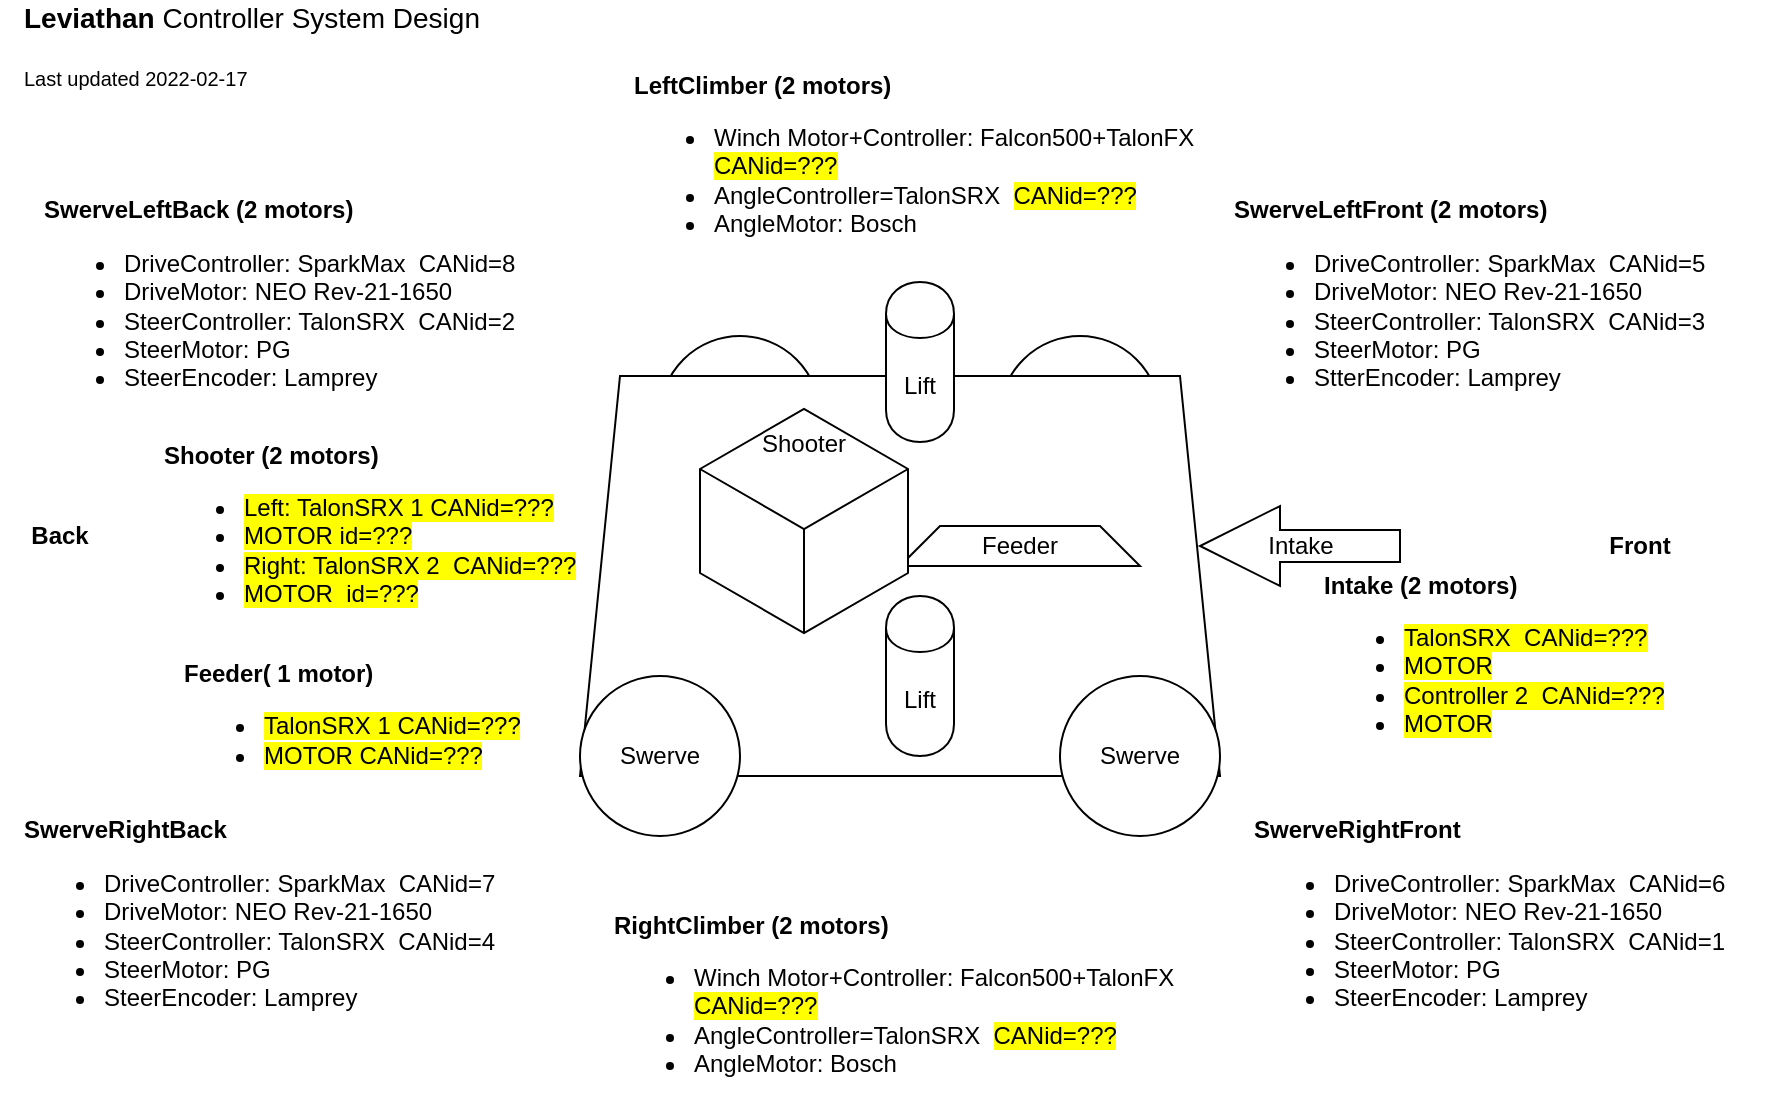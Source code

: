 <mxfile pages="1" version="11.2.4" type="device"><diagram id="aq-imfE5DwpCmfUWSRYW" name="Page-1"><mxGraphModel dx="1024" dy="604" grid="1" gridSize="10" guides="1" tooltips="1" connect="1" arrows="1" fold="1" page="1" pageScale="1" pageWidth="850" pageHeight="1100" math="0" shadow="0"><root><mxCell id="0"/><mxCell id="1" parent="0"/><mxCell id="cp7FcNCNcbtFY4MHZvsh-2" value="Swerve" style="ellipse;whiteSpace=wrap;html=1;" vertex="1" parent="1"><mxGeometry x="340" y="180" width="80" height="80" as="geometry"/></mxCell><mxCell id="cp7FcNCNcbtFY4MHZvsh-1" value="Swerve" style="ellipse;whiteSpace=wrap;html=1;" vertex="1" parent="1"><mxGeometry x="510" y="180" width="80" height="80" as="geometry"/></mxCell><mxCell id="OiVuoZo3RGiIisSlQevk-1" value="" style="shape=trapezoid;perimeter=trapezoidPerimeter;whiteSpace=wrap;html=1;fixedSize=1;" parent="1" vertex="1"><mxGeometry x="300" y="200" width="320" height="200" as="geometry"/></mxCell><mxCell id="OiVuoZo3RGiIisSlQevk-6" value="&lt;b&gt;LeftClimber (2 motors)&lt;/b&gt;&lt;br&gt;&lt;ul&gt;&lt;li&gt;Winch Motor+Controller: Falcon500+TalonFX&amp;nbsp; &lt;span style=&quot;background-color: rgb(255 , 255 , 0)&quot;&gt;CANid=???&lt;/span&gt;&lt;br&gt;&lt;/li&gt;&lt;li&gt;AngleController=TalonSRX&amp;nbsp; &lt;span style=&quot;background-color: rgb(255 , 255 , 0)&quot;&gt;CANid=???&lt;/span&gt;&lt;/li&gt;&lt;li&gt;AngleMotor: Bosch&lt;/li&gt;&lt;/ul&gt;" style="text;html=1;strokeColor=none;fillColor=none;align=left;verticalAlign=middle;whiteSpace=wrap;rounded=0;" parent="1" vertex="1"><mxGeometry x="325" y="80" width="310" height="30" as="geometry"/></mxCell><mxCell id="OiVuoZo3RGiIisSlQevk-7" value="&lt;b&gt;SwerveRightBack&lt;/b&gt;&lt;br&gt;&lt;ul&gt;&lt;li&gt;DriveController: SparkMax&amp;nbsp; CANid=7&lt;/li&gt;&lt;li&gt;DriveMotor: NEO Rev-21-1650&lt;/li&gt;&lt;li&gt;SteerController: TalonSRX&amp;nbsp; CANid=4&lt;/li&gt;&lt;li&gt;SteerMotor: PG&lt;/li&gt;&lt;li&gt;SteerEncoder: Lamprey&lt;/li&gt;&lt;/ul&gt;" style="text;html=1;strokeColor=none;fillColor=none;align=left;verticalAlign=middle;whiteSpace=wrap;rounded=0;" parent="1" vertex="1"><mxGeometry x="20" y="460" width="270" height="30" as="geometry"/></mxCell><mxCell id="OiVuoZo3RGiIisSlQevk-9" value="&lt;b&gt;SwerveRightFront&lt;/b&gt;&lt;br&gt;&lt;ul&gt;&lt;li&gt;DriveController: SparkMax&amp;nbsp; CANid=6&lt;/li&gt;&lt;li&gt;DriveMotor: NEO Rev-21-1650&lt;/li&gt;&lt;li&gt;SteerController: TalonSRX&amp;nbsp; CANid=1&lt;/li&gt;&lt;li&gt;SteerMotor: PG&lt;/li&gt;&lt;li&gt;SteerEncoder: Lamprey&lt;/li&gt;&lt;/ul&gt;" style="text;html=1;strokeColor=none;fillColor=none;align=left;verticalAlign=middle;whiteSpace=wrap;rounded=0;" parent="1" vertex="1"><mxGeometry x="635" y="460" width="265" height="30" as="geometry"/></mxCell><mxCell id="OiVuoZo3RGiIisSlQevk-10" value="&lt;b&gt;SwerveLeftFront (2 motors)&lt;/b&gt;&lt;br&gt;&lt;ul&gt;&lt;li&gt;DriveController: SparkMax&amp;nbsp; CANid=5&lt;/li&gt;&lt;li&gt;DriveMotor: NEO Rev-21-1650&lt;/li&gt;&lt;li&gt;SteerController: TalonSRX&amp;nbsp; CANid=3&lt;/li&gt;&lt;li&gt;SteerMotor: PG&lt;/li&gt;&lt;li&gt;StterEncoder: Lamprey&lt;/li&gt;&lt;/ul&gt;" style="text;html=1;strokeColor=none;fillColor=none;align=left;verticalAlign=middle;whiteSpace=wrap;rounded=0;" parent="1" vertex="1"><mxGeometry x="625" y="150" width="270" height="30" as="geometry"/></mxCell><mxCell id="OiVuoZo3RGiIisSlQevk-11" value="Front" style="text;html=1;strokeColor=none;fillColor=none;align=center;verticalAlign=middle;whiteSpace=wrap;rounded=0;fontStyle=1" parent="1" vertex="1"><mxGeometry x="800" y="270" width="60" height="30" as="geometry"/></mxCell><mxCell id="OiVuoZo3RGiIisSlQevk-12" value="Back" style="text;html=1;strokeColor=none;fillColor=none;align=center;verticalAlign=middle;whiteSpace=wrap;rounded=0;fontStyle=1" parent="1" vertex="1"><mxGeometry x="10" y="265" width="60" height="30" as="geometry"/></mxCell><mxCell id="OiVuoZo3RGiIisSlQevk-15" value="&lt;b&gt;SwerveLeftBack (2 motors)&lt;/b&gt;&lt;br&gt;&lt;ul&gt;&lt;li&gt;DriveController: SparkMax&amp;nbsp; CANid=8&lt;/li&gt;&lt;li&gt;DriveMotor: NEO Rev-21-1650&lt;/li&gt;&lt;li&gt;SteerController: TalonSRX&amp;nbsp; CANid=2&lt;/li&gt;&lt;li&gt;SteerMotor: PG&lt;/li&gt;&lt;li&gt;SteerEncoder: Lamprey&lt;/li&gt;&lt;/ul&gt;" style="text;html=1;strokeColor=none;fillColor=none;align=left;verticalAlign=middle;whiteSpace=wrap;rounded=0;" parent="1" vertex="1"><mxGeometry x="30" y="150" width="270" height="30" as="geometry"/></mxCell><mxCell id="OiVuoZo3RGiIisSlQevk-16" value="&lt;span style=&quot;color: rgba(0 , 0 , 0 , 0) ; font-family: monospace ; font-size: 0px&quot;&gt;%3CmxGraphModel%3E%3Croot%3E%3CmxCell%20id%3D%220%22%2F%3E%3CmxCell%20id%3D%221%22%20parent%3D%220%22%2F%3E%3CmxCell%20id%3D%222%22%20value%3D%22%26lt%3Bb%26gt%3BLeftClimber%20(Winch%20motor%2C%20Angle%20motor)%26lt%3B%2Fb%26gt%3B%26lt%3Bbr%26gt%3B%26lt%3Bul%26gt%3B%26lt%3Bli%26gt%3B%26lt%3Bspan%26gt%3BTalonSRX%26amp%3Bnbsp%3B%20CANid%3D%3F%3F%3F%26lt%3B%2Fspan%26gt%3B%26lt%3Bbr%26gt%3B%26lt%3B%2Fli%26gt%3B%26lt%3Bli%26gt%3BWinch%3A%20FalconFX%20CANid%3D%3F%3F%3F%26lt%3B%2Fli%26gt%3B%26lt%3Bli%26gt%3BAngleController%3F%3F%3F%26lt%3B%2Fli%26gt%3B%26lt%3Bli%26gt%3BAngle%20Motor%3F%3F%3F%26lt%3B%2Fli%26gt%3B%26lt%3B%2Ful%26gt%3B%22%20style%3D%22text%3Bhtml%3D1%3BstrokeColor%3Dnone%3BfillColor%3Dnone%3Balign%3Dleft%3BverticalAlign%3Dmiddle%3BwhiteSpace%3Dwrap%3Brounded%3D0%3B%22%20vertex%3D%221%22%20parent%3D%221%22%3E%3CmxGeometry%20x%3D%22350%22%20y%3D%2280%22%20width%3D%22250%22%20height%3D%2230%22%20as%3D%22geometry%22%2F%3E%3C%2FmxCell%3E%3C%2Froot%3E%3C%2FmxGraphModel%3E&lt;/span&gt;" style="text;html=1;strokeColor=none;fillColor=none;align=left;verticalAlign=middle;whiteSpace=wrap;rounded=0;" parent="1" vertex="1"><mxGeometry x="370" y="460" width="220" height="30" as="geometry"/></mxCell><mxCell id="OiVuoZo3RGiIisSlQevk-2" value="Swerve" style="ellipse;whiteSpace=wrap;html=1;" parent="1" vertex="1"><mxGeometry x="300" y="350" width="80" height="80" as="geometry"/></mxCell><mxCell id="OiVuoZo3RGiIisSlQevk-5" value="Swerve" style="ellipse;whiteSpace=wrap;html=1;" parent="1" vertex="1"><mxGeometry x="540" y="350" width="80" height="80" as="geometry"/></mxCell><mxCell id="OiVuoZo3RGiIisSlQevk-20" value="Intake" style="html=1;shadow=0;dashed=0;align=center;verticalAlign=middle;shape=mxgraph.arrows2.arrow;dy=0.6;dx=40;flipH=1;notch=0;" parent="1" vertex="1"><mxGeometry x="610" y="265" width="100" height="40" as="geometry"/></mxCell><mxCell id="OiVuoZo3RGiIisSlQevk-21" value="&lt;b&gt;Intake (2 motors)&lt;/b&gt;&lt;br&gt;&lt;ul&gt;&lt;li&gt;&lt;span style=&quot;background-color: rgb(255 , 255 , 0)&quot;&gt;&lt;span&gt;TalonSRX&amp;nbsp; CANid=???&lt;/span&gt;&lt;br&gt;&lt;/span&gt;&lt;/li&gt;&lt;li&gt;&lt;span style=&quot;background-color: rgb(255 , 255 , 0)&quot;&gt;MOTOR&lt;/span&gt;&lt;/li&gt;&lt;li&gt;&lt;span style=&quot;background-color: rgb(255 , 255 , 0)&quot;&gt;Controller 2&amp;nbsp; CANid=???&lt;/span&gt;&lt;/li&gt;&lt;li&gt;&lt;span style=&quot;background-color: rgb(255 , 255 , 0)&quot;&gt;MOTOR&lt;/span&gt;&lt;/li&gt;&lt;/ul&gt;" style="text;html=1;strokeColor=none;fillColor=none;align=left;verticalAlign=middle;whiteSpace=wrap;rounded=0;" parent="1" vertex="1"><mxGeometry x="670" y="330" width="220" height="30" as="geometry"/></mxCell><mxCell id="OiVuoZo3RGiIisSlQevk-25" value="&lt;b&gt;Shooter (2 motors)&lt;/b&gt;&lt;br&gt;&lt;ul&gt;&lt;li&gt;&lt;span style=&quot;background-color: rgb(255 , 255 , 0)&quot;&gt;&lt;span&gt;Left: TalonSRX 1 CANid=???&lt;/span&gt;&lt;br&gt;&lt;/span&gt;&lt;/li&gt;&lt;li&gt;&lt;span style=&quot;background-color: rgb(255 , 255 , 0)&quot;&gt;MOTOR id=???&lt;/span&gt;&lt;/li&gt;&lt;li&gt;&lt;span style=&quot;background-color: rgb(255 , 255 , 0)&quot;&gt;Right: TalonSRX 2&amp;nbsp; CANid=???&lt;/span&gt;&lt;/li&gt;&lt;li&gt;&lt;span style=&quot;background-color: rgb(255 , 255 , 0)&quot;&gt;MOTOR&amp;nbsp; id=???&lt;/span&gt;&lt;/li&gt;&lt;/ul&gt;" style="text;html=1;strokeColor=none;fillColor=none;align=left;verticalAlign=middle;whiteSpace=wrap;rounded=0;" parent="1" vertex="1"><mxGeometry x="90" y="265" width="220" height="30" as="geometry"/></mxCell><mxCell id="OiVuoZo3RGiIisSlQevk-28" value="&lt;b&gt;Feeder( 1 motor)&lt;/b&gt;&lt;br&gt;&lt;ul&gt;&lt;li&gt;&lt;span style=&quot;background-color: rgb(255 , 255 , 0)&quot;&gt;&lt;span&gt;TalonSRX 1 CANid=???&lt;/span&gt;&lt;br&gt;&lt;/span&gt;&lt;/li&gt;&lt;li&gt;&lt;span style=&quot;background-color: rgb(255 , 255 , 0)&quot;&gt;MOTOR CANid=???&lt;/span&gt;&lt;/li&gt;&lt;/ul&gt;" style="text;html=1;strokeColor=none;fillColor=none;align=left;verticalAlign=middle;whiteSpace=wrap;rounded=0;" parent="1" vertex="1"><mxGeometry x="100" y="360" width="220" height="30" as="geometry"/></mxCell><mxCell id="OiVuoZo3RGiIisSlQevk-30" value="Feeder" style="shape=trapezoid;perimeter=trapezoidPerimeter;whiteSpace=wrap;html=1;fixedSize=1;" parent="1" vertex="1"><mxGeometry x="460" y="275" width="120" height="20" as="geometry"/></mxCell><mxCell id="OiVuoZo3RGiIisSlQevk-31" value="&lt;font style=&quot;font-size: 14px&quot;&gt;&lt;b&gt;Leviathan&amp;nbsp;&lt;/b&gt;Controller System Design&lt;/font&gt;&lt;br&gt;&lt;br&gt;&lt;font style=&quot;font-size: 10px&quot;&gt;Last updated 2022-02-17&lt;/font&gt;" style="text;html=1;strokeColor=none;fillColor=none;align=left;verticalAlign=middle;whiteSpace=wrap;rounded=0;" parent="1" vertex="1"><mxGeometry x="20" y="20" width="245" height="30" as="geometry"/></mxCell><mxCell id="TTNxWCvt8wce7vHE9U5l-1" value="&lt;b&gt;RightClimber (2 motors)&lt;/b&gt;&lt;br&gt;&lt;ul&gt;&lt;li&gt;Winch Motor+Controller: Falcon500+TalonFX&amp;nbsp; &lt;span style=&quot;background-color: rgb(255 , 255 , 0)&quot;&gt;CANid=???&lt;/span&gt;&lt;br&gt;&lt;/li&gt;&lt;li&gt;AngleController=TalonSRX&amp;nbsp; &lt;span style=&quot;background-color: rgb(255 , 255 , 0)&quot;&gt;CANid=???&lt;/span&gt;&lt;/li&gt;&lt;li&gt;AngleMotor: Bosch&lt;/li&gt;&lt;/ul&gt;" style="text;html=1;strokeColor=none;fillColor=none;align=left;verticalAlign=middle;whiteSpace=wrap;rounded=0;" parent="1" vertex="1"><mxGeometry x="315" y="500" width="310" height="30" as="geometry"/></mxCell><mxCell id="LB-zJTjSO46LuUQrTRhr-2" value="Shooter" style="html=1;whiteSpace=wrap;aspect=fixed;shape=isoCube;backgroundOutline=1;verticalAlign=top;spacingTop=5;" parent="1" vertex="1"><mxGeometry x="360" y="215" width="104" height="115" as="geometry"/></mxCell><mxCell id="LB-zJTjSO46LuUQrTRhr-3" value="Lift" style="shape=cylinder;whiteSpace=wrap;html=1;boundedLbl=1;backgroundOutline=1;" parent="1" vertex="1"><mxGeometry x="453" y="153" width="34" height="80" as="geometry"/></mxCell><mxCell id="LB-zJTjSO46LuUQrTRhr-4" value="Lift" style="shape=cylinder;whiteSpace=wrap;html=1;boundedLbl=1;backgroundOutline=1;" parent="1" vertex="1"><mxGeometry x="453" y="310" width="34" height="80" as="geometry"/></mxCell></root></mxGraphModel></diagram></mxfile>